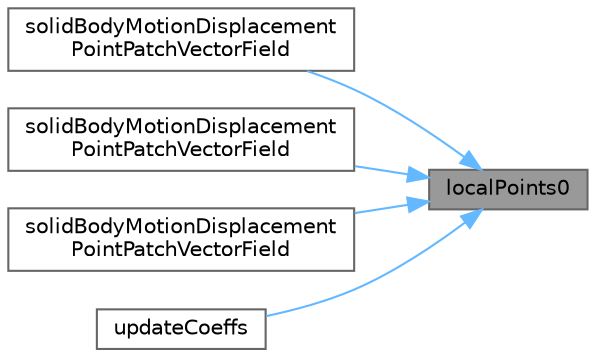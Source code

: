 digraph "localPoints0"
{
 // LATEX_PDF_SIZE
  bgcolor="transparent";
  edge [fontname=Helvetica,fontsize=10,labelfontname=Helvetica,labelfontsize=10];
  node [fontname=Helvetica,fontsize=10,shape=box,height=0.2,width=0.4];
  rankdir="RL";
  Node1 [id="Node000001",label="localPoints0",height=0.2,width=0.4,color="gray40", fillcolor="grey60", style="filled", fontcolor="black",tooltip=" "];
  Node1 -> Node2 [id="edge1_Node000001_Node000002",dir="back",color="steelblue1",style="solid",tooltip=" "];
  Node2 [id="Node000002",label="solidBodyMotionDisplacement\lPointPatchVectorField",height=0.2,width=0.4,color="grey40", fillcolor="white", style="filled",URL="$classFoam_1_1solidBodyMotionDisplacementPointPatchVectorField.html#af3007cc2ca753112600f8d272e8841ca",tooltip=" "];
  Node1 -> Node3 [id="edge2_Node000001_Node000003",dir="back",color="steelblue1",style="solid",tooltip=" "];
  Node3 [id="Node000003",label="solidBodyMotionDisplacement\lPointPatchVectorField",height=0.2,width=0.4,color="grey40", fillcolor="white", style="filled",URL="$classFoam_1_1solidBodyMotionDisplacementPointPatchVectorField.html#a72c14747e2c865b495cfea2d98e5fa29",tooltip=" "];
  Node1 -> Node4 [id="edge3_Node000001_Node000004",dir="back",color="steelblue1",style="solid",tooltip=" "];
  Node4 [id="Node000004",label="solidBodyMotionDisplacement\lPointPatchVectorField",height=0.2,width=0.4,color="grey40", fillcolor="white", style="filled",URL="$classFoam_1_1solidBodyMotionDisplacementPointPatchVectorField.html#a1ad720cfb500c1f324b41d5409dea96c",tooltip=" "];
  Node1 -> Node5 [id="edge4_Node000001_Node000005",dir="back",color="steelblue1",style="solid",tooltip=" "];
  Node5 [id="Node000005",label="updateCoeffs",height=0.2,width=0.4,color="grey40", fillcolor="white", style="filled",URL="$classFoam_1_1solidBodyMotionDisplacementPointPatchVectorField.html#a7e24eafac629d3733181cd942d4c902f",tooltip=" "];
}
